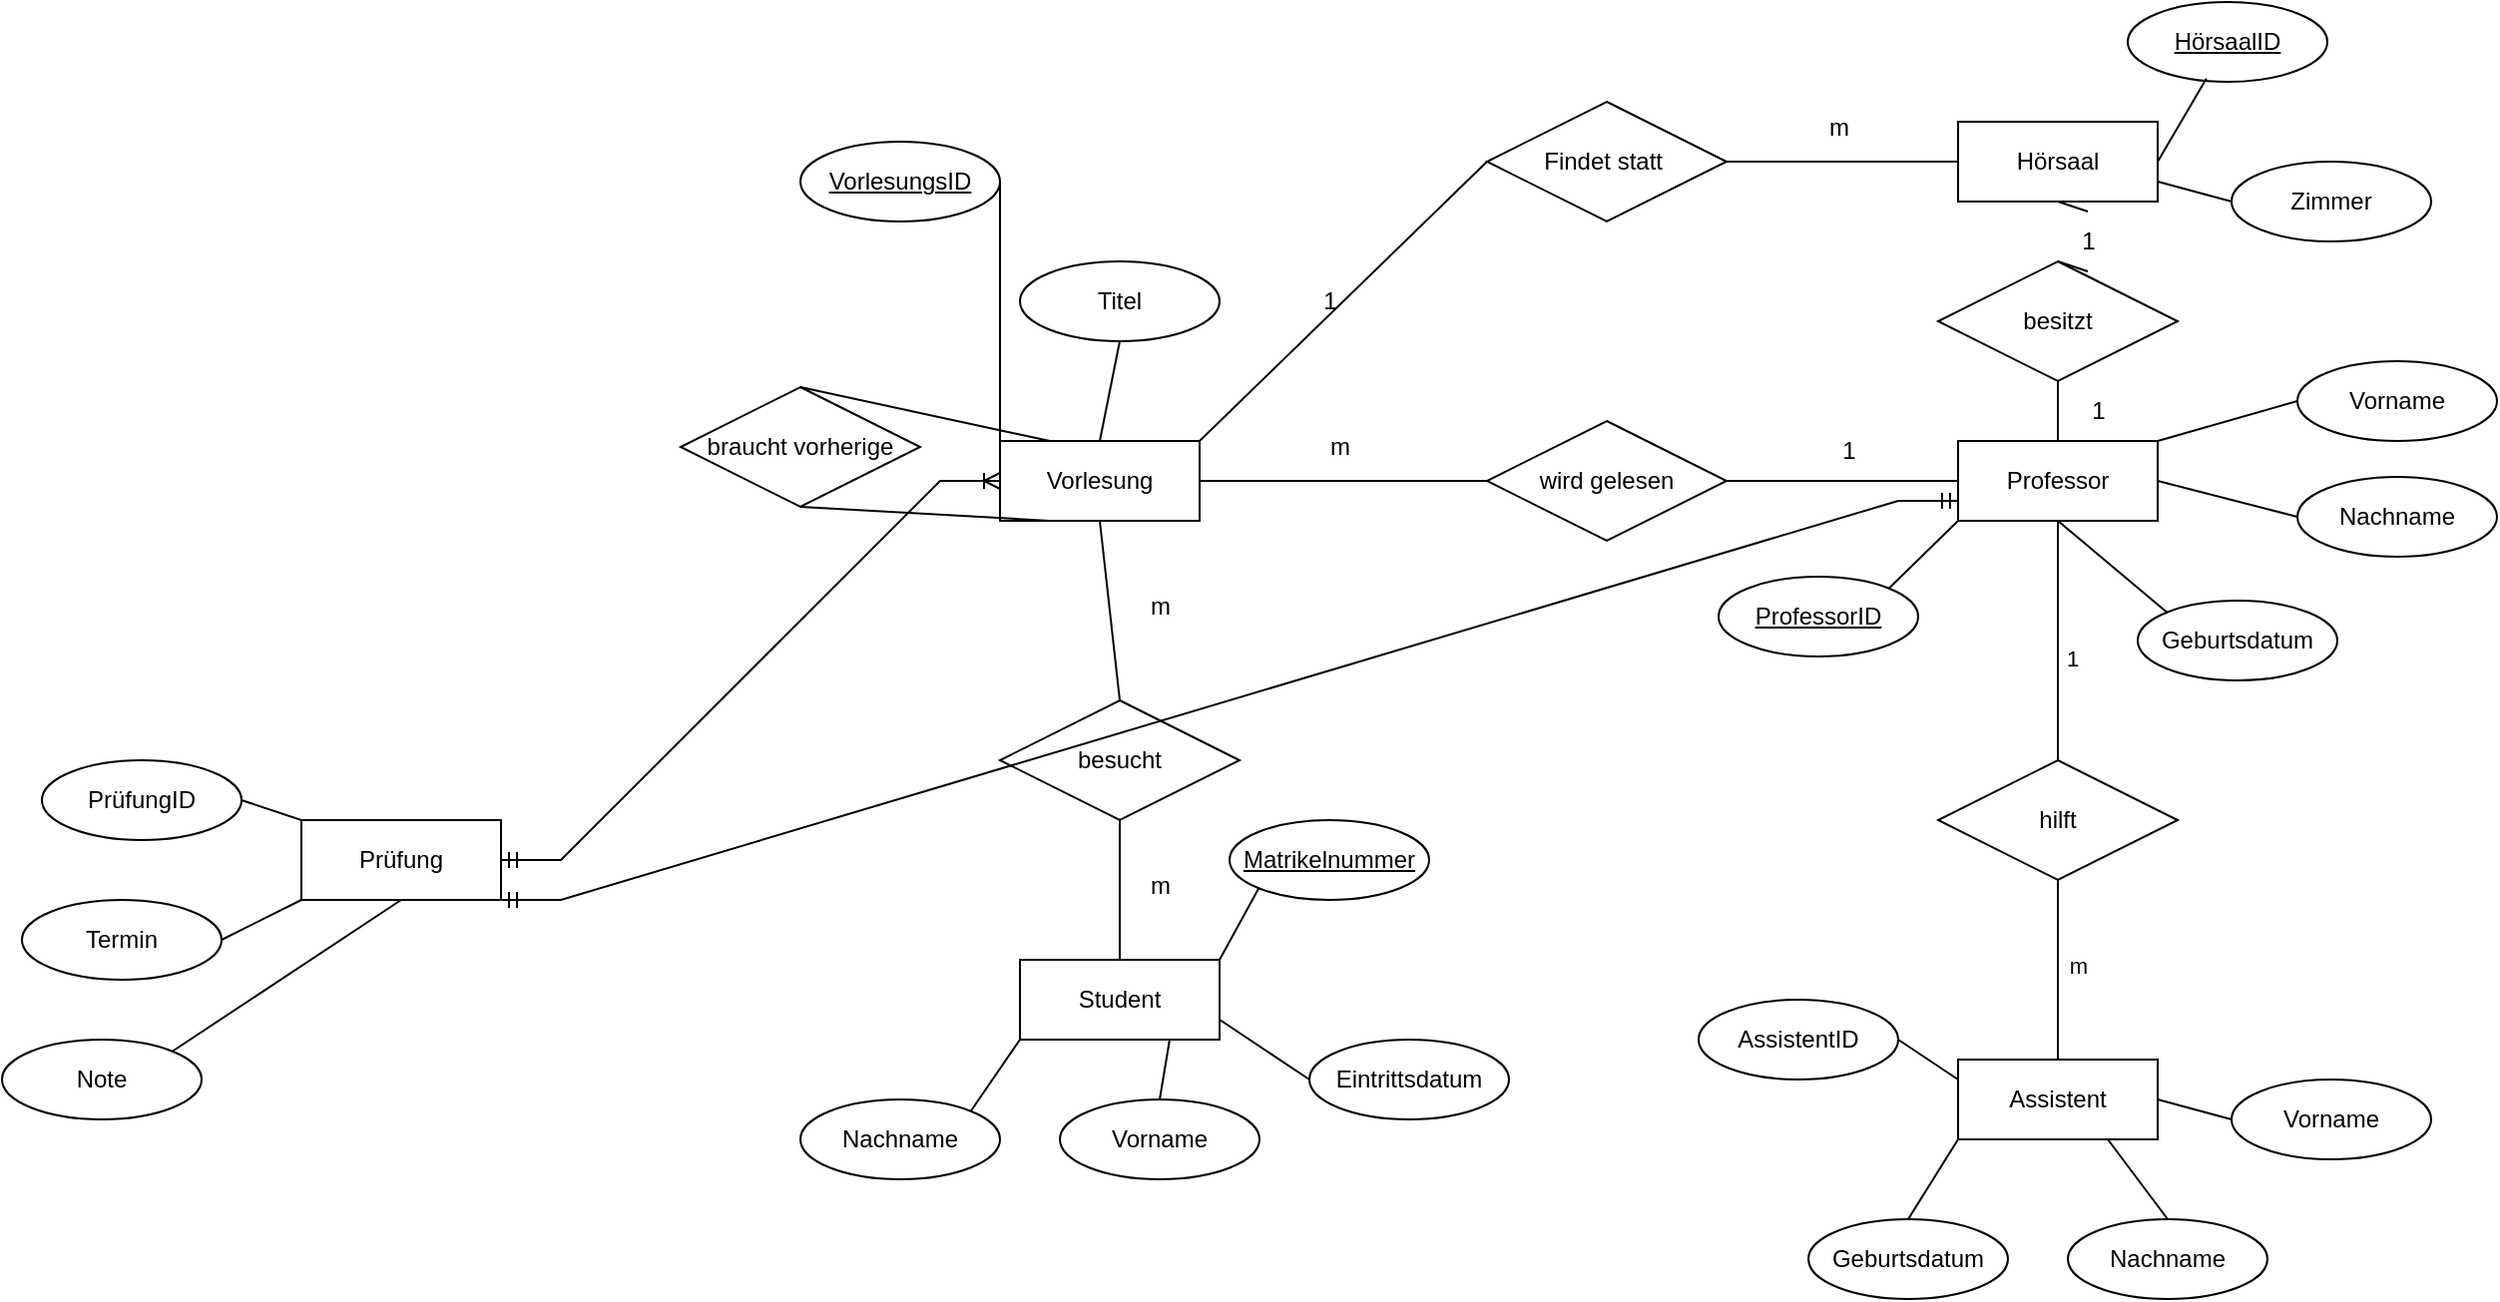 <mxfile version="24.8.1">
  <diagram name="Seite-1" id="p_dfd0-wP5sm2UUrZIQt">
    <mxGraphModel dx="2065" dy="1907" grid="1" gridSize="10" guides="1" tooltips="1" connect="1" arrows="1" fold="1" page="1" pageScale="1" pageWidth="827" pageHeight="1169" math="0" shadow="0">
      <root>
        <mxCell id="0" />
        <mxCell id="1" parent="0" />
        <mxCell id="GyFps6ubVn5rEGCF2Rar-1" value="Vorlesung" style="whiteSpace=wrap;html=1;align=center;" parent="1" vertex="1">
          <mxGeometry x="110" y="140" width="100" height="40" as="geometry" />
        </mxCell>
        <mxCell id="GyFps6ubVn5rEGCF2Rar-2" value="Titel" style="ellipse;whiteSpace=wrap;html=1;align=center;" parent="1" vertex="1">
          <mxGeometry x="120" y="50" width="100" height="40" as="geometry" />
        </mxCell>
        <mxCell id="GyFps6ubVn5rEGCF2Rar-3" value="VorlesungsID" style="ellipse;whiteSpace=wrap;html=1;align=center;fontStyle=4;" parent="1" vertex="1">
          <mxGeometry x="10" y="-10" width="100" height="40" as="geometry" />
        </mxCell>
        <mxCell id="GyFps6ubVn5rEGCF2Rar-5" value="" style="endArrow=none;html=1;rounded=0;entryX=1;entryY=0.5;entryDx=0;entryDy=0;exitX=0;exitY=0.5;exitDx=0;exitDy=0;" parent="1" source="GyFps6ubVn5rEGCF2Rar-1" target="GyFps6ubVn5rEGCF2Rar-3" edge="1">
          <mxGeometry width="50" height="50" relative="1" as="geometry">
            <mxPoint x="350" y="480" as="sourcePoint" />
            <mxPoint x="400" y="430" as="targetPoint" />
          </mxGeometry>
        </mxCell>
        <mxCell id="GyFps6ubVn5rEGCF2Rar-8" value="Professor" style="whiteSpace=wrap;html=1;align=center;" parent="1" vertex="1">
          <mxGeometry x="590" y="140" width="100" height="40" as="geometry" />
        </mxCell>
        <mxCell id="GyFps6ubVn5rEGCF2Rar-9" value="wird gelesen" style="shape=rhombus;perimeter=rhombusPerimeter;whiteSpace=wrap;html=1;align=center;" parent="1" vertex="1">
          <mxGeometry x="354" y="130" width="120" height="60" as="geometry" />
        </mxCell>
        <mxCell id="GyFps6ubVn5rEGCF2Rar-12" value="" style="endArrow=none;html=1;rounded=0;entryX=0.5;entryY=1;entryDx=0;entryDy=0;exitX=0.5;exitY=0;exitDx=0;exitDy=0;" parent="1" source="GyFps6ubVn5rEGCF2Rar-1" target="GyFps6ubVn5rEGCF2Rar-2" edge="1">
          <mxGeometry width="50" height="50" relative="1" as="geometry">
            <mxPoint x="350" y="370" as="sourcePoint" />
            <mxPoint x="400" y="320" as="targetPoint" />
          </mxGeometry>
        </mxCell>
        <mxCell id="GyFps6ubVn5rEGCF2Rar-14" value="" style="endArrow=none;html=1;rounded=0;entryX=1;entryY=0.5;entryDx=0;entryDy=0;exitX=0;exitY=0.5;exitDx=0;exitDy=0;" parent="1" source="GyFps6ubVn5rEGCF2Rar-9" target="GyFps6ubVn5rEGCF2Rar-1" edge="1">
          <mxGeometry width="50" height="50" relative="1" as="geometry">
            <mxPoint x="350" y="370" as="sourcePoint" />
            <mxPoint x="400" y="320" as="targetPoint" />
          </mxGeometry>
        </mxCell>
        <mxCell id="GyFps6ubVn5rEGCF2Rar-15" value="" style="endArrow=none;html=1;rounded=0;entryX=1;entryY=0.5;entryDx=0;entryDy=0;exitX=0;exitY=0.5;exitDx=0;exitDy=0;" parent="1" source="GyFps6ubVn5rEGCF2Rar-8" target="GyFps6ubVn5rEGCF2Rar-9" edge="1">
          <mxGeometry width="50" height="50" relative="1" as="geometry">
            <mxPoint x="364" y="170" as="sourcePoint" />
            <mxPoint x="230" y="170" as="targetPoint" />
          </mxGeometry>
        </mxCell>
        <mxCell id="GyFps6ubVn5rEGCF2Rar-16" value="1" style="text;html=1;align=center;verticalAlign=middle;resizable=0;points=[];autosize=1;strokeColor=none;fillColor=none;" parent="1" vertex="1">
          <mxGeometry x="520" y="130" width="30" height="30" as="geometry" />
        </mxCell>
        <mxCell id="GyFps6ubVn5rEGCF2Rar-17" value="m" style="text;html=1;align=center;verticalAlign=middle;resizable=0;points=[];autosize=1;strokeColor=none;fillColor=none;" parent="1" vertex="1">
          <mxGeometry x="265" y="128" width="30" height="30" as="geometry" />
        </mxCell>
        <mxCell id="GyFps6ubVn5rEGCF2Rar-18" value="Student" style="whiteSpace=wrap;html=1;align=center;" parent="1" vertex="1">
          <mxGeometry x="120" y="400" width="100" height="40" as="geometry" />
        </mxCell>
        <mxCell id="GyFps6ubVn5rEGCF2Rar-19" value="besucht" style="shape=rhombus;perimeter=rhombusPerimeter;whiteSpace=wrap;html=1;align=center;rotation=0;" parent="1" vertex="1">
          <mxGeometry x="110" y="270" width="120" height="60" as="geometry" />
        </mxCell>
        <mxCell id="GyFps6ubVn5rEGCF2Rar-20" value="" style="endArrow=none;html=1;rounded=0;entryX=0.5;entryY=1;entryDx=0;entryDy=0;exitX=0.5;exitY=0;exitDx=0;exitDy=0;" parent="1" source="GyFps6ubVn5rEGCF2Rar-18" target="GyFps6ubVn5rEGCF2Rar-19" edge="1">
          <mxGeometry width="50" height="50" relative="1" as="geometry">
            <mxPoint x="350" y="370" as="sourcePoint" />
            <mxPoint x="400" y="320" as="targetPoint" />
          </mxGeometry>
        </mxCell>
        <mxCell id="GyFps6ubVn5rEGCF2Rar-22" value="" style="endArrow=none;html=1;rounded=0;entryX=0.5;entryY=1;entryDx=0;entryDy=0;exitX=0.5;exitY=0;exitDx=0;exitDy=0;" parent="1" source="GyFps6ubVn5rEGCF2Rar-19" target="GyFps6ubVn5rEGCF2Rar-1" edge="1">
          <mxGeometry width="50" height="50" relative="1" as="geometry">
            <mxPoint x="350" y="370" as="sourcePoint" />
            <mxPoint x="400" y="320" as="targetPoint" />
          </mxGeometry>
        </mxCell>
        <mxCell id="GyFps6ubVn5rEGCF2Rar-23" value="m" style="text;html=1;align=center;verticalAlign=middle;resizable=0;points=[];autosize=1;strokeColor=none;fillColor=none;" parent="1" vertex="1">
          <mxGeometry x="175" y="208" width="30" height="30" as="geometry" />
        </mxCell>
        <mxCell id="GyFps6ubVn5rEGCF2Rar-24" value="m" style="text;html=1;align=center;verticalAlign=middle;resizable=0;points=[];autosize=1;strokeColor=none;fillColor=none;" parent="1" vertex="1">
          <mxGeometry x="175" y="348" width="30" height="30" as="geometry" />
        </mxCell>
        <mxCell id="GyFps6ubVn5rEGCF2Rar-25" value="Hörsaal" style="whiteSpace=wrap;html=1;align=center;" parent="1" vertex="1">
          <mxGeometry x="590" y="-20" width="100" height="40" as="geometry" />
        </mxCell>
        <mxCell id="GyFps6ubVn5rEGCF2Rar-27" value="Findet statt&amp;nbsp;" style="shape=rhombus;perimeter=rhombusPerimeter;whiteSpace=wrap;html=1;align=center;" parent="1" vertex="1">
          <mxGeometry x="354" y="-30" width="120" height="60" as="geometry" />
        </mxCell>
        <mxCell id="GyFps6ubVn5rEGCF2Rar-29" value="" style="endArrow=none;html=1;rounded=0;entryX=1;entryY=0;entryDx=0;entryDy=0;exitX=0;exitY=0.5;exitDx=0;exitDy=0;" parent="1" source="GyFps6ubVn5rEGCF2Rar-27" target="GyFps6ubVn5rEGCF2Rar-1" edge="1">
          <mxGeometry width="50" height="50" relative="1" as="geometry">
            <mxPoint x="350" y="210" as="sourcePoint" />
            <mxPoint x="400" y="160" as="targetPoint" />
          </mxGeometry>
        </mxCell>
        <mxCell id="GyFps6ubVn5rEGCF2Rar-31" value="besitzt" style="shape=rhombus;perimeter=rhombusPerimeter;whiteSpace=wrap;html=1;align=center;" parent="1" vertex="1">
          <mxGeometry x="580" y="50" width="120" height="60" as="geometry" />
        </mxCell>
        <mxCell id="GyFps6ubVn5rEGCF2Rar-32" value="" style="endArrow=none;html=1;rounded=0;entryX=0.5;entryY=0;entryDx=0;entryDy=0;exitX=0.5;exitY=1;exitDx=0;exitDy=0;" parent="1" source="GyFps6ubVn5rEGCF2Rar-31" target="GyFps6ubVn5rEGCF2Rar-8" edge="1">
          <mxGeometry width="50" height="50" relative="1" as="geometry">
            <mxPoint x="350" y="210" as="sourcePoint" />
            <mxPoint x="400" y="160" as="targetPoint" />
          </mxGeometry>
        </mxCell>
        <mxCell id="GyFps6ubVn5rEGCF2Rar-33" value="" style="endArrow=none;html=1;rounded=0;entryX=0.5;entryY=1;entryDx=0;entryDy=0;exitX=0.5;exitY=0;exitDx=0;exitDy=0;" parent="1" source="GyFps6ubVn5rEGCF2Rar-34" target="GyFps6ubVn5rEGCF2Rar-25" edge="1">
          <mxGeometry width="50" height="50" relative="1" as="geometry">
            <mxPoint x="350" y="210" as="sourcePoint" />
            <mxPoint x="400" y="160" as="targetPoint" />
          </mxGeometry>
        </mxCell>
        <mxCell id="GyFps6ubVn5rEGCF2Rar-35" value="1" style="text;html=1;align=center;verticalAlign=middle;resizable=0;points=[];autosize=1;strokeColor=none;fillColor=none;" parent="1" vertex="1">
          <mxGeometry x="645" y="110" width="30" height="30" as="geometry" />
        </mxCell>
        <mxCell id="GyFps6ubVn5rEGCF2Rar-36" value="" style="endArrow=none;html=1;rounded=0;entryX=1;entryY=0.5;entryDx=0;entryDy=0;exitX=0;exitY=0.5;exitDx=0;exitDy=0;" parent="1" source="GyFps6ubVn5rEGCF2Rar-25" target="GyFps6ubVn5rEGCF2Rar-27" edge="1">
          <mxGeometry width="50" height="50" relative="1" as="geometry">
            <mxPoint x="350" y="210" as="sourcePoint" />
            <mxPoint x="400" y="160" as="targetPoint" />
          </mxGeometry>
        </mxCell>
        <mxCell id="GyFps6ubVn5rEGCF2Rar-37" value="m" style="text;html=1;align=center;verticalAlign=middle;resizable=0;points=[];autosize=1;strokeColor=none;fillColor=none;" parent="1" vertex="1">
          <mxGeometry x="515" y="-32" width="30" height="30" as="geometry" />
        </mxCell>
        <mxCell id="GyFps6ubVn5rEGCF2Rar-38" value="1" style="text;html=1;align=center;verticalAlign=middle;resizable=0;points=[];autosize=1;strokeColor=none;fillColor=none;" parent="1" vertex="1">
          <mxGeometry x="260" y="55" width="30" height="30" as="geometry" />
        </mxCell>
        <mxCell id="GyFps6ubVn5rEGCF2Rar-39" value="Vorname" style="ellipse;whiteSpace=wrap;html=1;align=center;" parent="1" vertex="1">
          <mxGeometry x="760" y="100" width="100" height="40" as="geometry" />
        </mxCell>
        <mxCell id="GyFps6ubVn5rEGCF2Rar-40" value="Nachname" style="ellipse;whiteSpace=wrap;html=1;align=center;" parent="1" vertex="1">
          <mxGeometry x="760" y="158" width="100" height="40" as="geometry" />
        </mxCell>
        <mxCell id="GyFps6ubVn5rEGCF2Rar-41" value="Geburtsdatum" style="ellipse;whiteSpace=wrap;html=1;align=center;" parent="1" vertex="1">
          <mxGeometry x="680" y="220" width="100" height="40" as="geometry" />
        </mxCell>
        <mxCell id="GyFps6ubVn5rEGCF2Rar-42" value="" style="endArrow=none;html=1;rounded=0;entryX=0;entryY=0;entryDx=0;entryDy=0;exitX=0.5;exitY=1;exitDx=0;exitDy=0;" parent="1" source="GyFps6ubVn5rEGCF2Rar-8" target="GyFps6ubVn5rEGCF2Rar-41" edge="1">
          <mxGeometry width="50" height="50" relative="1" as="geometry">
            <mxPoint x="440" y="240" as="sourcePoint" />
            <mxPoint x="490" y="190" as="targetPoint" />
          </mxGeometry>
        </mxCell>
        <mxCell id="GyFps6ubVn5rEGCF2Rar-43" value="" style="endArrow=none;html=1;rounded=0;entryX=0;entryY=0.5;entryDx=0;entryDy=0;exitX=1;exitY=0.5;exitDx=0;exitDy=0;" parent="1" source="GyFps6ubVn5rEGCF2Rar-8" target="GyFps6ubVn5rEGCF2Rar-40" edge="1">
          <mxGeometry width="50" height="50" relative="1" as="geometry">
            <mxPoint x="440" y="240" as="sourcePoint" />
            <mxPoint x="490" y="190" as="targetPoint" />
          </mxGeometry>
        </mxCell>
        <mxCell id="GyFps6ubVn5rEGCF2Rar-45" value="" style="endArrow=none;html=1;rounded=0;entryX=0;entryY=0.5;entryDx=0;entryDy=0;" parent="1" target="GyFps6ubVn5rEGCF2Rar-39" edge="1">
          <mxGeometry width="50" height="50" relative="1" as="geometry">
            <mxPoint x="690" y="140" as="sourcePoint" />
            <mxPoint x="490" y="190" as="targetPoint" />
          </mxGeometry>
        </mxCell>
        <mxCell id="GyFps6ubVn5rEGCF2Rar-46" value="&lt;u&gt;Matrikelnummer&lt;/u&gt;" style="ellipse;whiteSpace=wrap;html=1;align=center;" parent="1" vertex="1">
          <mxGeometry x="225" y="330" width="100" height="40" as="geometry" />
        </mxCell>
        <mxCell id="GyFps6ubVn5rEGCF2Rar-49" value="Vorname" style="ellipse;whiteSpace=wrap;html=1;align=center;" parent="1" vertex="1">
          <mxGeometry x="140" y="470" width="100" height="40" as="geometry" />
        </mxCell>
        <mxCell id="GyFps6ubVn5rEGCF2Rar-50" value="Nachname" style="ellipse;whiteSpace=wrap;html=1;align=center;" parent="1" vertex="1">
          <mxGeometry x="10" y="470" width="100" height="40" as="geometry" />
        </mxCell>
        <mxCell id="GyFps6ubVn5rEGCF2Rar-52" value="ProfessorID" style="ellipse;whiteSpace=wrap;html=1;align=center;fontStyle=4;" parent="1" vertex="1">
          <mxGeometry x="470" y="208" width="100" height="40" as="geometry" />
        </mxCell>
        <mxCell id="GyFps6ubVn5rEGCF2Rar-53" value="" style="endArrow=none;html=1;rounded=0;entryX=0;entryY=1;entryDx=0;entryDy=0;exitX=1;exitY=0;exitDx=0;exitDy=0;" parent="1" source="GyFps6ubVn5rEGCF2Rar-52" target="GyFps6ubVn5rEGCF2Rar-8" edge="1">
          <mxGeometry width="50" height="50" relative="1" as="geometry">
            <mxPoint x="420" y="320" as="sourcePoint" />
            <mxPoint x="470" y="270" as="targetPoint" />
          </mxGeometry>
        </mxCell>
        <mxCell id="GyFps6ubVn5rEGCF2Rar-54" value="" style="endArrow=none;html=1;rounded=0;entryX=1;entryY=0;entryDx=0;entryDy=0;exitX=0;exitY=1;exitDx=0;exitDy=0;" parent="1" source="GyFps6ubVn5rEGCF2Rar-46" target="GyFps6ubVn5rEGCF2Rar-18" edge="1">
          <mxGeometry width="50" height="50" relative="1" as="geometry">
            <mxPoint x="420" y="320" as="sourcePoint" />
            <mxPoint x="470" y="270" as="targetPoint" />
          </mxGeometry>
        </mxCell>
        <mxCell id="GyFps6ubVn5rEGCF2Rar-55" value="" style="endArrow=none;html=1;rounded=0;entryX=0.5;entryY=0;entryDx=0;entryDy=0;exitX=0.75;exitY=1;exitDx=0;exitDy=0;" parent="1" source="GyFps6ubVn5rEGCF2Rar-18" target="GyFps6ubVn5rEGCF2Rar-49" edge="1">
          <mxGeometry width="50" height="50" relative="1" as="geometry">
            <mxPoint x="420" y="320" as="sourcePoint" />
            <mxPoint x="470" y="270" as="targetPoint" />
          </mxGeometry>
        </mxCell>
        <mxCell id="GyFps6ubVn5rEGCF2Rar-57" value="" style="endArrow=none;html=1;rounded=0;entryX=1;entryY=0;entryDx=0;entryDy=0;exitX=0;exitY=1;exitDx=0;exitDy=0;" parent="1" source="GyFps6ubVn5rEGCF2Rar-18" target="GyFps6ubVn5rEGCF2Rar-50" edge="1">
          <mxGeometry width="50" height="50" relative="1" as="geometry">
            <mxPoint x="420" y="320" as="sourcePoint" />
            <mxPoint x="470" y="270" as="targetPoint" />
          </mxGeometry>
        </mxCell>
        <mxCell id="GyFps6ubVn5rEGCF2Rar-59" value="Assistent" style="whiteSpace=wrap;html=1;align=center;" parent="1" vertex="1">
          <mxGeometry x="590" y="450" width="100" height="40" as="geometry" />
        </mxCell>
        <mxCell id="GyFps6ubVn5rEGCF2Rar-60" value="hilft" style="shape=rhombus;perimeter=rhombusPerimeter;whiteSpace=wrap;html=1;align=center;" parent="1" vertex="1">
          <mxGeometry x="580" y="300" width="120" height="60" as="geometry" />
        </mxCell>
        <mxCell id="GyFps6ubVn5rEGCF2Rar-61" value="" style="endArrow=none;html=1;rounded=0;entryX=0.5;entryY=1;entryDx=0;entryDy=0;exitX=0.5;exitY=0;exitDx=0;exitDy=0;" parent="1" source="GyFps6ubVn5rEGCF2Rar-60" target="GyFps6ubVn5rEGCF2Rar-8" edge="1">
          <mxGeometry width="50" height="50" relative="1" as="geometry">
            <mxPoint x="420" y="320" as="sourcePoint" />
            <mxPoint x="470" y="270" as="targetPoint" />
          </mxGeometry>
        </mxCell>
        <mxCell id="GyFps6ubVn5rEGCF2Rar-65" value="1" style="edgeLabel;html=1;align=center;verticalAlign=middle;resizable=0;points=[];" parent="GyFps6ubVn5rEGCF2Rar-61" vertex="1" connectable="0">
          <mxGeometry x="-0.15" y="-7" relative="1" as="geometry">
            <mxPoint as="offset" />
          </mxGeometry>
        </mxCell>
        <mxCell id="GyFps6ubVn5rEGCF2Rar-63" value="" style="endArrow=none;html=1;rounded=0;entryX=0.5;entryY=1;entryDx=0;entryDy=0;" parent="1" target="GyFps6ubVn5rEGCF2Rar-60" edge="1">
          <mxGeometry width="50" height="50" relative="1" as="geometry">
            <mxPoint x="640" y="450" as="sourcePoint" />
            <mxPoint x="470" y="270" as="targetPoint" />
          </mxGeometry>
        </mxCell>
        <mxCell id="GyFps6ubVn5rEGCF2Rar-64" value="m" style="edgeLabel;html=1;align=center;verticalAlign=middle;resizable=0;points=[];" parent="GyFps6ubVn5rEGCF2Rar-63" vertex="1" connectable="0">
          <mxGeometry x="0.044" y="-10" relative="1" as="geometry">
            <mxPoint as="offset" />
          </mxGeometry>
        </mxCell>
        <mxCell id="GyFps6ubVn5rEGCF2Rar-66" value="Vorname" style="ellipse;whiteSpace=wrap;html=1;align=center;" parent="1" vertex="1">
          <mxGeometry x="727" y="460" width="100" height="40" as="geometry" />
        </mxCell>
        <mxCell id="GyFps6ubVn5rEGCF2Rar-67" value="Nachname" style="ellipse;whiteSpace=wrap;html=1;align=center;" parent="1" vertex="1">
          <mxGeometry x="645" y="530" width="100" height="40" as="geometry" />
        </mxCell>
        <mxCell id="GyFps6ubVn5rEGCF2Rar-68" value="Geburtsdatum" style="ellipse;whiteSpace=wrap;html=1;align=center;" parent="1" vertex="1">
          <mxGeometry x="515" y="530" width="100" height="40" as="geometry" />
        </mxCell>
        <mxCell id="GyFps6ubVn5rEGCF2Rar-69" value="" style="endArrow=none;html=1;rounded=0;entryX=0;entryY=1;entryDx=0;entryDy=0;exitX=0.5;exitY=0;exitDx=0;exitDy=0;" parent="1" source="GyFps6ubVn5rEGCF2Rar-68" target="GyFps6ubVn5rEGCF2Rar-59" edge="1">
          <mxGeometry width="50" height="50" relative="1" as="geometry">
            <mxPoint x="420" y="320" as="sourcePoint" />
            <mxPoint x="470" y="270" as="targetPoint" />
          </mxGeometry>
        </mxCell>
        <mxCell id="GyFps6ubVn5rEGCF2Rar-70" value="" style="endArrow=none;html=1;rounded=0;entryX=0;entryY=0.5;entryDx=0;entryDy=0;exitX=1;exitY=0.5;exitDx=0;exitDy=0;" parent="1" source="GyFps6ubVn5rEGCF2Rar-59" target="GyFps6ubVn5rEGCF2Rar-66" edge="1">
          <mxGeometry width="50" height="50" relative="1" as="geometry">
            <mxPoint x="440" y="330" as="sourcePoint" />
            <mxPoint x="470" y="270" as="targetPoint" />
          </mxGeometry>
        </mxCell>
        <mxCell id="GyFps6ubVn5rEGCF2Rar-71" value="" style="endArrow=none;html=1;rounded=0;entryX=0.5;entryY=0;entryDx=0;entryDy=0;exitX=0.75;exitY=1;exitDx=0;exitDy=0;" parent="1" source="GyFps6ubVn5rEGCF2Rar-59" target="GyFps6ubVn5rEGCF2Rar-67" edge="1">
          <mxGeometry width="50" height="50" relative="1" as="geometry">
            <mxPoint x="420" y="320" as="sourcePoint" />
            <mxPoint x="470" y="270" as="targetPoint" />
          </mxGeometry>
        </mxCell>
        <mxCell id="GyFps6ubVn5rEGCF2Rar-72" value="AssistentID" style="ellipse;whiteSpace=wrap;html=1;align=center;" parent="1" vertex="1">
          <mxGeometry x="460" y="420" width="100" height="40" as="geometry" />
        </mxCell>
        <mxCell id="GyFps6ubVn5rEGCF2Rar-74" value="" style="endArrow=none;html=1;rounded=0;entryX=0;entryY=0.25;entryDx=0;entryDy=0;exitX=1;exitY=0.5;exitDx=0;exitDy=0;" parent="1" source="GyFps6ubVn5rEGCF2Rar-72" target="GyFps6ubVn5rEGCF2Rar-59" edge="1">
          <mxGeometry width="50" height="50" relative="1" as="geometry">
            <mxPoint x="420" y="330" as="sourcePoint" />
            <mxPoint x="470" y="280" as="targetPoint" />
          </mxGeometry>
        </mxCell>
        <mxCell id="GyFps6ubVn5rEGCF2Rar-76" value="" style="endArrow=none;html=1;rounded=0;entryX=0.5;entryY=1;entryDx=0;entryDy=0;exitX=0.5;exitY=0;exitDx=0;exitDy=0;" parent="1" source="GyFps6ubVn5rEGCF2Rar-31" target="GyFps6ubVn5rEGCF2Rar-34" edge="1">
          <mxGeometry width="50" height="50" relative="1" as="geometry">
            <mxPoint x="640" y="50" as="sourcePoint" />
            <mxPoint x="640" y="20" as="targetPoint" />
          </mxGeometry>
        </mxCell>
        <mxCell id="GyFps6ubVn5rEGCF2Rar-34" value="1" style="text;html=1;align=center;verticalAlign=middle;resizable=0;points=[];autosize=1;strokeColor=none;fillColor=none;" parent="1" vertex="1">
          <mxGeometry x="640" y="25" width="30" height="30" as="geometry" />
        </mxCell>
        <mxCell id="tThcALUcrFv7EIXFA95a-5" value="" style="endArrow=none;html=1;rounded=0;entryX=0.25;entryY=1;entryDx=0;entryDy=0;exitX=0.5;exitY=1;exitDx=0;exitDy=0;" parent="1" source="tThcALUcrFv7EIXFA95a-7" target="GyFps6ubVn5rEGCF2Rar-1" edge="1">
          <mxGeometry relative="1" as="geometry">
            <mxPoint x="60" y="200" as="sourcePoint" />
            <mxPoint x="150" y="190" as="targetPoint" />
          </mxGeometry>
        </mxCell>
        <mxCell id="tThcALUcrFv7EIXFA95a-7" value="braucht vorherige" style="shape=rhombus;perimeter=rhombusPerimeter;whiteSpace=wrap;html=1;align=center;" parent="1" vertex="1">
          <mxGeometry x="-50" y="113" width="120" height="60" as="geometry" />
        </mxCell>
        <mxCell id="tThcALUcrFv7EIXFA95a-8" value="" style="endArrow=none;html=1;rounded=0;exitX=0.5;exitY=0;exitDx=0;exitDy=0;entryX=0.25;entryY=0;entryDx=0;entryDy=0;" parent="1" source="tThcALUcrFv7EIXFA95a-7" target="GyFps6ubVn5rEGCF2Rar-1" edge="1">
          <mxGeometry relative="1" as="geometry">
            <mxPoint x="90" y="140" as="sourcePoint" />
            <mxPoint x="250" y="140" as="targetPoint" />
          </mxGeometry>
        </mxCell>
        <mxCell id="tThcALUcrFv7EIXFA95a-9" value="Prüfung" style="whiteSpace=wrap;html=1;align=center;" parent="1" vertex="1">
          <mxGeometry x="-240" y="330" width="100" height="40" as="geometry" />
        </mxCell>
        <mxCell id="tThcALUcrFv7EIXFA95a-10" value="PrüfungID" style="ellipse;whiteSpace=wrap;html=1;align=center;" parent="1" vertex="1">
          <mxGeometry x="-370" y="300" width="100" height="40" as="geometry" />
        </mxCell>
        <mxCell id="tThcALUcrFv7EIXFA95a-11" value="" style="endArrow=none;html=1;rounded=0;exitX=1;exitY=0.5;exitDx=0;exitDy=0;entryX=0;entryY=0;entryDx=0;entryDy=0;" parent="1" source="tThcALUcrFv7EIXFA95a-10" target="tThcALUcrFv7EIXFA95a-9" edge="1">
          <mxGeometry relative="1" as="geometry">
            <mxPoint x="-110" y="300" as="sourcePoint" />
            <mxPoint x="50" y="300" as="targetPoint" />
          </mxGeometry>
        </mxCell>
        <mxCell id="tThcALUcrFv7EIXFA95a-12" value="&lt;div&gt;Termin&lt;/div&gt;" style="ellipse;whiteSpace=wrap;html=1;align=center;" parent="1" vertex="1">
          <mxGeometry x="-380" y="370" width="100" height="40" as="geometry" />
        </mxCell>
        <mxCell id="tThcALUcrFv7EIXFA95a-13" value="" style="endArrow=none;html=1;rounded=0;exitX=1;exitY=0.5;exitDx=0;exitDy=0;entryX=0;entryY=1;entryDx=0;entryDy=0;" parent="1" source="tThcALUcrFv7EIXFA95a-12" target="tThcALUcrFv7EIXFA95a-9" edge="1">
          <mxGeometry relative="1" as="geometry">
            <mxPoint x="-110" y="300" as="sourcePoint" />
            <mxPoint x="50" y="300" as="targetPoint" />
          </mxGeometry>
        </mxCell>
        <mxCell id="tThcALUcrFv7EIXFA95a-14" value="Note" style="ellipse;whiteSpace=wrap;html=1;align=center;" parent="1" vertex="1">
          <mxGeometry x="-390" y="440" width="100" height="40" as="geometry" />
        </mxCell>
        <mxCell id="tThcALUcrFv7EIXFA95a-15" value="" style="endArrow=none;html=1;rounded=0;exitX=1;exitY=0;exitDx=0;exitDy=0;entryX=0.5;entryY=1;entryDx=0;entryDy=0;" parent="1" source="tThcALUcrFv7EIXFA95a-14" target="tThcALUcrFv7EIXFA95a-9" edge="1">
          <mxGeometry relative="1" as="geometry">
            <mxPoint x="-110" y="300" as="sourcePoint" />
            <mxPoint x="50" y="300" as="targetPoint" />
          </mxGeometry>
        </mxCell>
        <mxCell id="tThcALUcrFv7EIXFA95a-17" value="" style="edgeStyle=entityRelationEdgeStyle;fontSize=12;html=1;endArrow=ERoneToMany;startArrow=ERmandOne;rounded=0;entryX=0;entryY=0.5;entryDx=0;entryDy=0;exitX=1;exitY=0.5;exitDx=0;exitDy=0;" parent="1" source="tThcALUcrFv7EIXFA95a-9" target="GyFps6ubVn5rEGCF2Rar-1" edge="1">
          <mxGeometry width="100" height="100" relative="1" as="geometry">
            <mxPoint x="30" y="310" as="sourcePoint" />
            <mxPoint x="130" y="210" as="targetPoint" />
          </mxGeometry>
        </mxCell>
        <mxCell id="tThcALUcrFv7EIXFA95a-18" value="" style="edgeStyle=entityRelationEdgeStyle;fontSize=12;html=1;endArrow=ERmandOne;startArrow=ERmandOne;rounded=0;exitX=1;exitY=1;exitDx=0;exitDy=0;entryX=0;entryY=0.75;entryDx=0;entryDy=0;" parent="1" source="tThcALUcrFv7EIXFA95a-9" target="GyFps6ubVn5rEGCF2Rar-8" edge="1">
          <mxGeometry width="100" height="100" relative="1" as="geometry">
            <mxPoint x="270" y="340" as="sourcePoint" />
            <mxPoint x="370" y="240" as="targetPoint" />
          </mxGeometry>
        </mxCell>
        <mxCell id="HTMNq8mPPAlnRWq__1sg-1" value="&lt;u&gt;HörsaalID&lt;/u&gt;" style="ellipse;whiteSpace=wrap;html=1;align=center;" vertex="1" parent="1">
          <mxGeometry x="675" y="-80" width="100" height="40" as="geometry" />
        </mxCell>
        <mxCell id="HTMNq8mPPAlnRWq__1sg-2" value="" style="endArrow=none;html=1;rounded=0;entryX=0.394;entryY=0.959;entryDx=0;entryDy=0;entryPerimeter=0;exitX=1;exitY=0.5;exitDx=0;exitDy=0;" edge="1" parent="1" source="GyFps6ubVn5rEGCF2Rar-25" target="HTMNq8mPPAlnRWq__1sg-1">
          <mxGeometry width="50" height="50" relative="1" as="geometry">
            <mxPoint x="440" y="100" as="sourcePoint" />
            <mxPoint x="490" y="50" as="targetPoint" />
          </mxGeometry>
        </mxCell>
        <mxCell id="HTMNq8mPPAlnRWq__1sg-3" value="Zimmer" style="ellipse;whiteSpace=wrap;html=1;align=center;" vertex="1" parent="1">
          <mxGeometry x="727" width="100" height="40" as="geometry" />
        </mxCell>
        <mxCell id="HTMNq8mPPAlnRWq__1sg-4" value="" style="endArrow=none;html=1;rounded=0;entryX=0;entryY=0.5;entryDx=0;entryDy=0;exitX=1;exitY=0.75;exitDx=0;exitDy=0;" edge="1" parent="1" source="GyFps6ubVn5rEGCF2Rar-25" target="HTMNq8mPPAlnRWq__1sg-3">
          <mxGeometry width="50" height="50" relative="1" as="geometry">
            <mxPoint x="440" y="100" as="sourcePoint" />
            <mxPoint x="490" y="50" as="targetPoint" />
          </mxGeometry>
        </mxCell>
        <mxCell id="HTMNq8mPPAlnRWq__1sg-5" value="Eintrittsdatum" style="ellipse;whiteSpace=wrap;html=1;align=center;" vertex="1" parent="1">
          <mxGeometry x="265" y="440" width="100" height="40" as="geometry" />
        </mxCell>
        <mxCell id="HTMNq8mPPAlnRWq__1sg-6" value="" style="endArrow=none;html=1;rounded=0;entryX=0;entryY=0.5;entryDx=0;entryDy=0;exitX=1;exitY=0.75;exitDx=0;exitDy=0;" edge="1" parent="1" source="GyFps6ubVn5rEGCF2Rar-18" target="HTMNq8mPPAlnRWq__1sg-5">
          <mxGeometry width="50" height="50" relative="1" as="geometry">
            <mxPoint x="290" y="330" as="sourcePoint" />
            <mxPoint x="340" y="280" as="targetPoint" />
          </mxGeometry>
        </mxCell>
      </root>
    </mxGraphModel>
  </diagram>
</mxfile>
